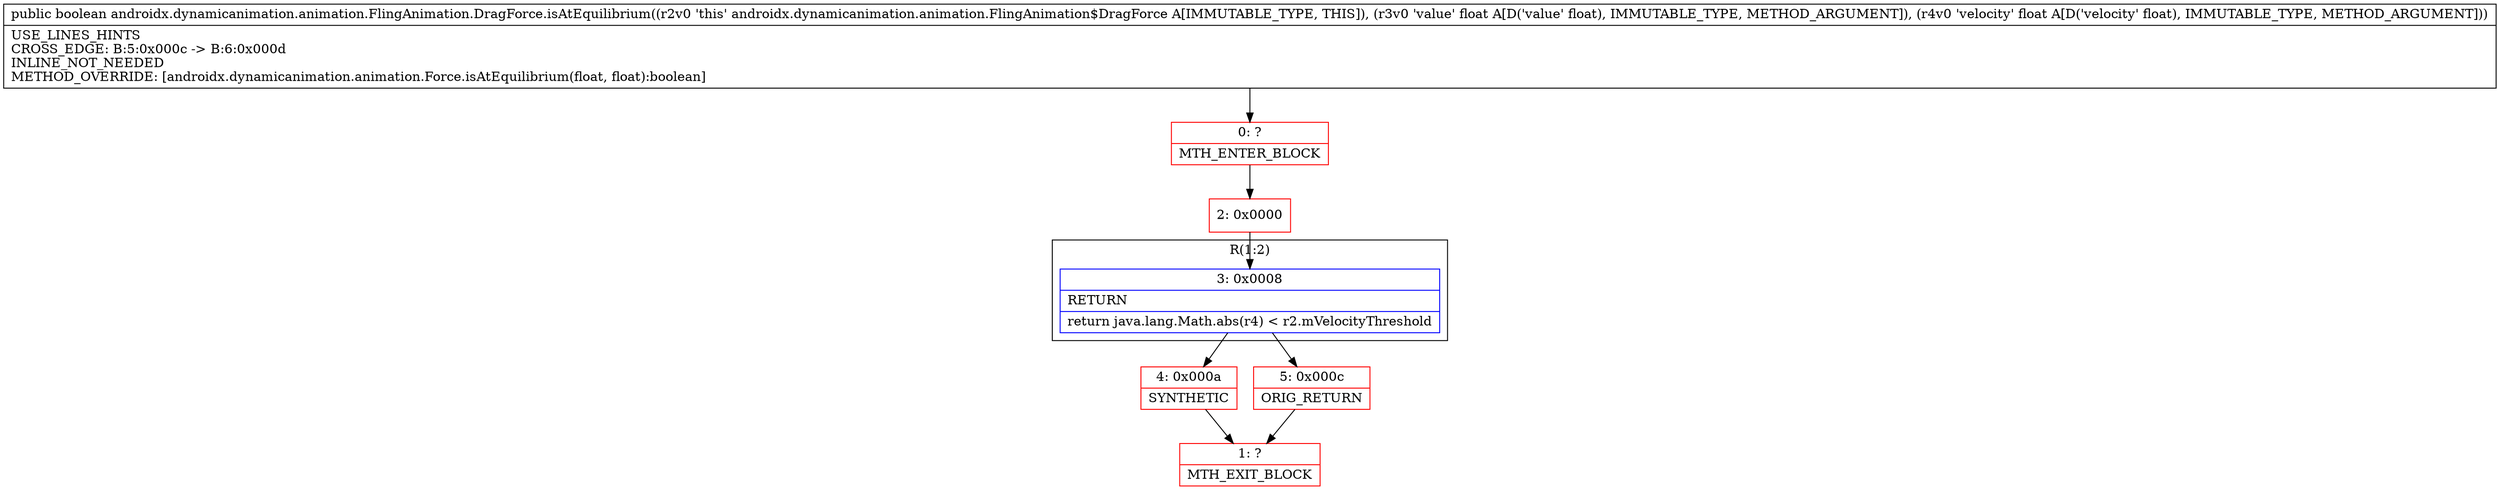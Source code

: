 digraph "CFG forandroidx.dynamicanimation.animation.FlingAnimation.DragForce.isAtEquilibrium(FF)Z" {
subgraph cluster_Region_2093969624 {
label = "R(1:2)";
node [shape=record,color=blue];
Node_3 [shape=record,label="{3\:\ 0x0008|RETURN\l|return java.lang.Math.abs(r4) \< r2.mVelocityThreshold\l}"];
}
Node_0 [shape=record,color=red,label="{0\:\ ?|MTH_ENTER_BLOCK\l}"];
Node_2 [shape=record,color=red,label="{2\:\ 0x0000}"];
Node_4 [shape=record,color=red,label="{4\:\ 0x000a|SYNTHETIC\l}"];
Node_1 [shape=record,color=red,label="{1\:\ ?|MTH_EXIT_BLOCK\l}"];
Node_5 [shape=record,color=red,label="{5\:\ 0x000c|ORIG_RETURN\l}"];
MethodNode[shape=record,label="{public boolean androidx.dynamicanimation.animation.FlingAnimation.DragForce.isAtEquilibrium((r2v0 'this' androidx.dynamicanimation.animation.FlingAnimation$DragForce A[IMMUTABLE_TYPE, THIS]), (r3v0 'value' float A[D('value' float), IMMUTABLE_TYPE, METHOD_ARGUMENT]), (r4v0 'velocity' float A[D('velocity' float), IMMUTABLE_TYPE, METHOD_ARGUMENT]))  | USE_LINES_HINTS\lCROSS_EDGE: B:5:0x000c \-\> B:6:0x000d\lINLINE_NOT_NEEDED\lMETHOD_OVERRIDE: [androidx.dynamicanimation.animation.Force.isAtEquilibrium(float, float):boolean]\l}"];
MethodNode -> Node_0;Node_3 -> Node_4;
Node_3 -> Node_5;
Node_0 -> Node_2;
Node_2 -> Node_3;
Node_4 -> Node_1;
Node_5 -> Node_1;
}


